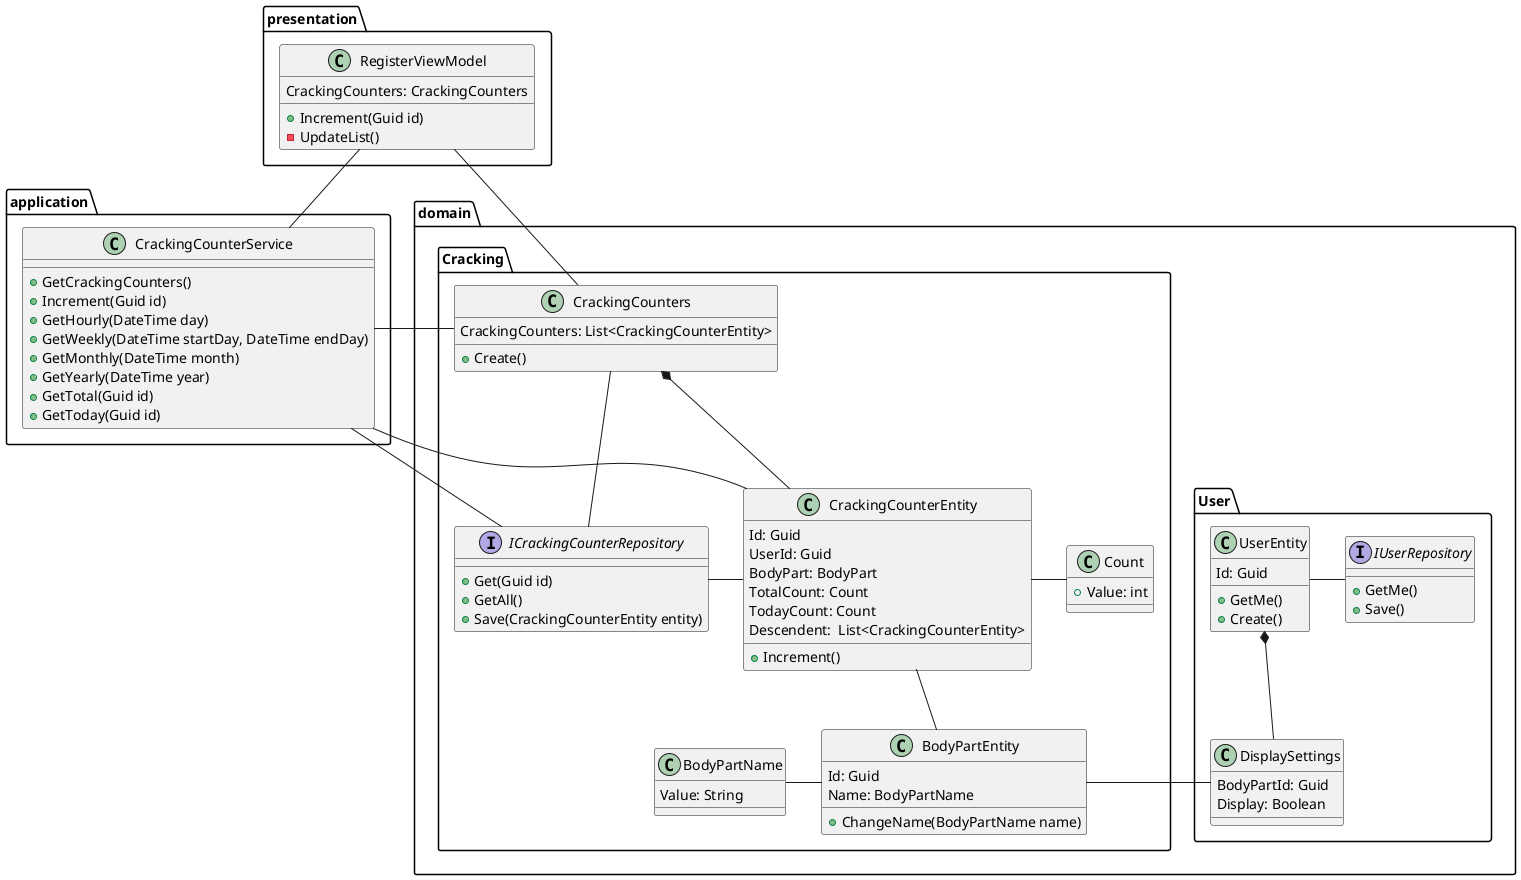 @startuml hoge

package domain {
    package User {
        class UserEntity {
            Id: Guid
            +GetMe()
            +Create()
        }

        interface IUserRepository {
            +GetMe()
            +Save()
        }

        class DisplaySettings {
            BodyPartId: Guid
            Display: Boolean
        }
    }

    package Cracking {
        class BodyPartEntity {
            Id: Guid
            Name: BodyPartName
            +ChangeName(BodyPartName name)
        }
        class BodyPartName {
            Value: String
        }
        class Count {
            +Value: int
        }
        class CrackingCounterEntity {
            Id: Guid
            UserId: Guid
            BodyPart: BodyPart
            TotalCount: Count
            TodayCount: Count
            Descendent:  List<CrackingCounterEntity>
            +Increment()
        }
        class CrackingCounters {
            CrackingCounters: List<CrackingCounterEntity>
            +Create()
        }
        interface ICrackingCounterRepository {
            +Get(Guid id)
            +GetAll()
            +Save(CrackingCounterEntity entity)
        }
    }
    
}

package application {
    class CrackingCounterService {
            +GetCrackingCounters()
            +Increment(Guid id)
            +GetHourly(DateTime day)
            +GetWeekly(DateTime startDay, DateTime endDay)
            +GetMonthly(DateTime month)
            +GetYearly(DateTime year)
            +GetTotal(Guid id)
            +GetToday(Guid id)
        }
}

package presentation {
    class RegisterViewModel {
        CrackingCounters: CrackingCounters
        +Increment(Guid id)
        -UpdateList()
    }
}

UserEntity *-- DisplaySettings
UserEntity - IUserRepository
BodyPartEntity - DisplaySettings
BodyPartName - BodyPartEntity
CrackingCounterEntity - Count
CrackingCounters *-- CrackingCounterEntity
CrackingCounterEntity -- BodyPartEntity
ICrackingCounterRepository - CrackingCounterEntity
CrackingCounterService - CrackingCounters
RegisterViewModel -- CrackingCounters
RegisterViewModel -- CrackingCounterService
CrackingCounterService -- ICrackingCounterRepository
CrackingCounters -- ICrackingCounterRepository
CrackingCounterService -- CrackingCounterEntity

@enduml
